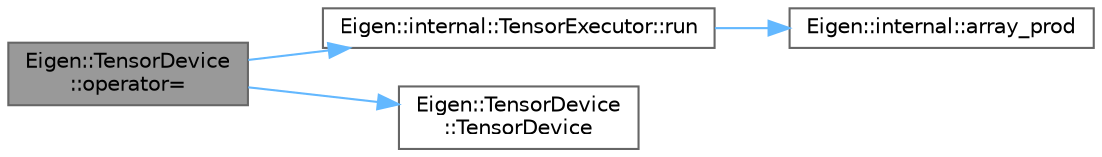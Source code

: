 digraph "Eigen::TensorDevice::operator="
{
 // LATEX_PDF_SIZE
  bgcolor="transparent";
  edge [fontname=Helvetica,fontsize=10,labelfontname=Helvetica,labelfontsize=10];
  node [fontname=Helvetica,fontsize=10,shape=box,height=0.2,width=0.4];
  rankdir="LR";
  Node1 [id="Node000001",label="Eigen::TensorDevice\l::operator=",height=0.2,width=0.4,color="gray40", fillcolor="grey60", style="filled", fontcolor="black",tooltip=" "];
  Node1 -> Node2 [id="edge1_Node000001_Node000002",color="steelblue1",style="solid",tooltip=" "];
  Node2 [id="Node000002",label="Eigen::internal::TensorExecutor::run",height=0.2,width=0.4,color="grey40", fillcolor="white", style="filled",URL="$class_eigen_1_1internal_1_1_tensor_executor.html#a2746f3ea9258215fe221288ec352c0bc",tooltip=" "];
  Node2 -> Node3 [id="edge2_Node000002_Node000003",color="steelblue1",style="solid",tooltip=" "];
  Node3 [id="Node000003",label="Eigen::internal::array_prod",height=0.2,width=0.4,color="grey40", fillcolor="white", style="filled",URL="$namespace_eigen_1_1internal.html#a3b99e338d92a91c8b3f89d32d0ca2c39",tooltip=" "];
  Node1 -> Node4 [id="edge3_Node000001_Node000004",color="steelblue1",style="solid",tooltip=" "];
  Node4 [id="Node000004",label="Eigen::TensorDevice\l::TensorDevice",height=0.2,width=0.4,color="grey40", fillcolor="white", style="filled",URL="$class_eigen_1_1_tensor_device.html#a702c5a2b3f10a3ca17faafc995df0b7e",tooltip=" "];
}
